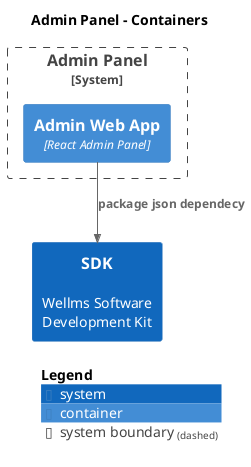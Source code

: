 @startuml
set separator none
title Admin Panel - Containers

top to bottom direction

!include <C4/C4>
!include <C4/C4_Context>
!include <C4/C4_Container>

System(SDK, "SDK", "Wellms Software Development Kit", $tags="")

System_Boundary("AdminPanel_boundary", "Admin Panel", $tags="") {
  Container(AdminPanel.AdminWebApp, "Admin Web App", "React Admin Panel", $tags="")
}

Rel_D(AdminPanel.AdminWebApp, SDK, "package json dependecy", $tags="")

SHOW_LEGEND(true)
@enduml